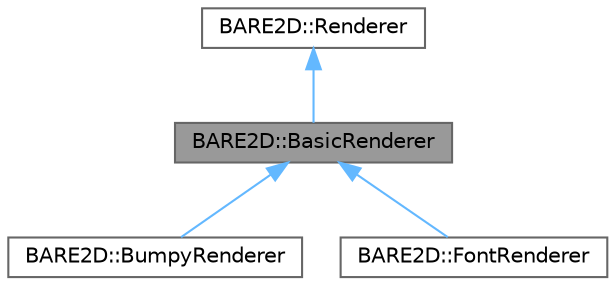 digraph "BARE2D::BasicRenderer"
{
 // INTERACTIVE_SVG=YES
 // LATEX_PDF_SIZE
  bgcolor="transparent";
  edge [fontname=Helvetica,fontsize=10,labelfontname=Helvetica,labelfontsize=10];
  node [fontname=Helvetica,fontsize=10,shape=box,height=0.2,width=0.4];
  Node1 [label="BARE2D::BasicRenderer",height=0.2,width=0.4,color="gray40", fillcolor="grey60", style="filled", fontcolor="black",tooltip=" "];
  Node2 -> Node1 [dir="back",color="steelblue1",style="solid"];
  Node2 [label="BARE2D::Renderer",height=0.2,width=0.4,color="gray40", fillcolor="white", style="filled",URL="$class_b_a_r_e2_d_1_1_renderer.html",tooltip="The renderer class holds some shader program, manages some VBO, some render batch(es),..."];
  Node1 -> Node3 [dir="back",color="steelblue1",style="solid"];
  Node3 [label="BARE2D::BumpyRenderer",height=0.2,width=0.4,color="gray40", fillcolor="white", style="filled",URL="$class_b_a_r_e2_d_1_1_bumpy_renderer.html",tooltip="This is a BasicRenderer, but it includes the usage of bumpmaps. This can be useful for lighting."];
  Node1 -> Node4 [dir="back",color="steelblue1",style="solid"];
  Node4 [label="BARE2D::FontRenderer",height=0.2,width=0.4,color="gray40", fillcolor="white", style="filled",URL="$class_b_a_r_e2_d_1_1_font_renderer.html",tooltip="The FontRenderer... renders fonts. It is just a very basic extension of the BasicRenderer,..."];
}
